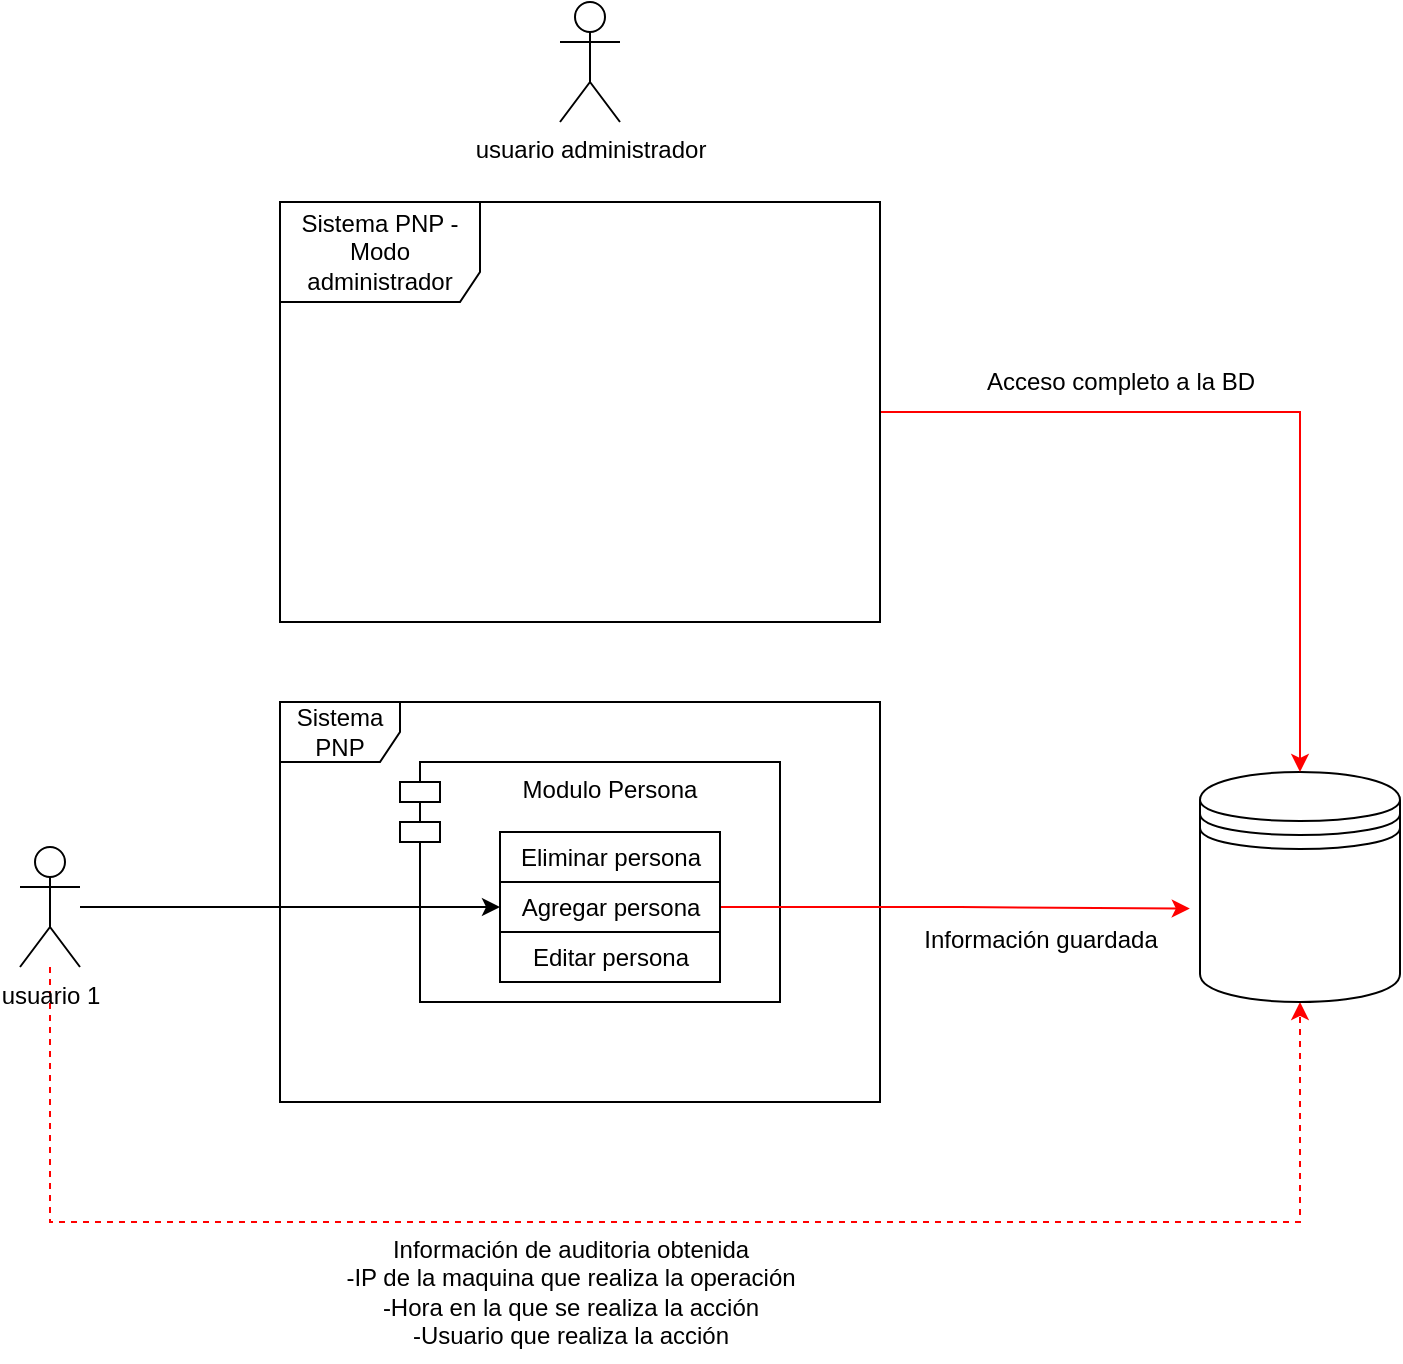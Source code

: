 <mxfile version="20.2.7" type="github">
  <diagram id="EAYxhkrQJFX91t_uuog1" name="Página-1">
    <mxGraphModel dx="972" dy="528" grid="1" gridSize="10" guides="1" tooltips="1" connect="1" arrows="1" fold="1" page="1" pageScale="1" pageWidth="827" pageHeight="1169" math="0" shadow="0">
      <root>
        <mxCell id="0" />
        <mxCell id="1" parent="0" />
        <mxCell id="d8i9DRvW9apqNc8FjlM4-7" value="Sistema PNP" style="shape=umlFrame;whiteSpace=wrap;html=1;swimlaneFillColor=default;" vertex="1" parent="1">
          <mxGeometry x="200" y="360" width="300" height="200" as="geometry" />
        </mxCell>
        <mxCell id="d8i9DRvW9apqNc8FjlM4-22" style="edgeStyle=orthogonalEdgeStyle;rounded=0;orthogonalLoop=1;jettySize=auto;html=1;strokeColor=#FF0000;dashed=1;" edge="1" parent="1" source="d8i9DRvW9apqNc8FjlM4-1" target="d8i9DRvW9apqNc8FjlM4-19">
          <mxGeometry relative="1" as="geometry">
            <Array as="points">
              <mxPoint x="85" y="620" />
              <mxPoint x="710" y="620" />
            </Array>
          </mxGeometry>
        </mxCell>
        <mxCell id="d8i9DRvW9apqNc8FjlM4-1" value="usuario 1" style="shape=umlActor;verticalLabelPosition=bottom;verticalAlign=top;html=1;outlineConnect=0;" vertex="1" parent="1">
          <mxGeometry x="70" y="432.5" width="30" height="60" as="geometry" />
        </mxCell>
        <mxCell id="d8i9DRvW9apqNc8FjlM4-4" value="usuario administrador" style="shape=umlActor;verticalLabelPosition=bottom;verticalAlign=top;html=1;outlineConnect=0;" vertex="1" parent="1">
          <mxGeometry x="340" y="10" width="30" height="60" as="geometry" />
        </mxCell>
        <mxCell id="d8i9DRvW9apqNc8FjlM4-8" value="Modulo Persona" style="shape=module;align=left;spacingLeft=20;align=center;verticalAlign=top;" vertex="1" parent="1">
          <mxGeometry x="260" y="390" width="190" height="120" as="geometry" />
        </mxCell>
        <mxCell id="d8i9DRvW9apqNc8FjlM4-13" value="Eliminar persona" style="html=1;" vertex="1" parent="1">
          <mxGeometry x="310" y="425" width="110" height="25" as="geometry" />
        </mxCell>
        <mxCell id="d8i9DRvW9apqNc8FjlM4-20" style="edgeStyle=orthogonalEdgeStyle;rounded=0;orthogonalLoop=1;jettySize=auto;html=1;entryX=-0.051;entryY=0.594;entryDx=0;entryDy=0;entryPerimeter=0;strokeColor=#FF0000;" edge="1" parent="1" source="d8i9DRvW9apqNc8FjlM4-14" target="d8i9DRvW9apqNc8FjlM4-19">
          <mxGeometry relative="1" as="geometry" />
        </mxCell>
        <mxCell id="d8i9DRvW9apqNc8FjlM4-14" value="Agregar persona" style="html=1;" vertex="1" parent="1">
          <mxGeometry x="310" y="450" width="110" height="25" as="geometry" />
        </mxCell>
        <mxCell id="d8i9DRvW9apqNc8FjlM4-15" value="Editar persona" style="html=1;" vertex="1" parent="1">
          <mxGeometry x="310" y="475" width="110" height="25" as="geometry" />
        </mxCell>
        <mxCell id="d8i9DRvW9apqNc8FjlM4-18" value="" style="edgeStyle=orthogonalEdgeStyle;rounded=0;orthogonalLoop=1;jettySize=auto;html=1;entryX=0;entryY=0.5;entryDx=0;entryDy=0;" edge="1" parent="1" source="d8i9DRvW9apqNc8FjlM4-1" target="d8i9DRvW9apqNc8FjlM4-14">
          <mxGeometry relative="1" as="geometry" />
        </mxCell>
        <mxCell id="d8i9DRvW9apqNc8FjlM4-19" value="" style="shape=datastore;whiteSpace=wrap;html=1;" vertex="1" parent="1">
          <mxGeometry x="660" y="395" width="100" height="115" as="geometry" />
        </mxCell>
        <mxCell id="d8i9DRvW9apqNc8FjlM4-21" value="Información guardada" style="text;html=1;resizable=0;autosize=1;align=center;verticalAlign=middle;points=[];fillColor=none;strokeColor=none;rounded=0;" vertex="1" parent="1">
          <mxGeometry x="510" y="463.5" width="140" height="30" as="geometry" />
        </mxCell>
        <mxCell id="d8i9DRvW9apqNc8FjlM4-23" value="Información de auditoria obtenida&lt;br&gt;-IP de la maquina que realiza la operación&lt;br&gt;-Hora en la que se realiza la acción&lt;br&gt;-Usuario que realiza la acción" style="text;html=1;resizable=0;autosize=1;align=center;verticalAlign=middle;points=[];fillColor=none;strokeColor=none;rounded=0;" vertex="1" parent="1">
          <mxGeometry x="220" y="620" width="250" height="70" as="geometry" />
        </mxCell>
        <mxCell id="d8i9DRvW9apqNc8FjlM4-25" style="edgeStyle=orthogonalEdgeStyle;rounded=0;orthogonalLoop=1;jettySize=auto;html=1;entryX=0.5;entryY=0;entryDx=0;entryDy=0;strokeColor=#FF0000;" edge="1" parent="1" source="d8i9DRvW9apqNc8FjlM4-24" target="d8i9DRvW9apqNc8FjlM4-19">
          <mxGeometry relative="1" as="geometry" />
        </mxCell>
        <mxCell id="d8i9DRvW9apqNc8FjlM4-24" value="Sistema PNP - Modo administrador" style="shape=umlFrame;whiteSpace=wrap;html=1;swimlaneFillColor=default;width=100;height=50;" vertex="1" parent="1">
          <mxGeometry x="200" y="110" width="300" height="210" as="geometry" />
        </mxCell>
        <mxCell id="d8i9DRvW9apqNc8FjlM4-26" value="Acceso completo a la BD" style="text;html=1;resizable=0;autosize=1;align=center;verticalAlign=middle;points=[];fillColor=none;strokeColor=none;rounded=0;" vertex="1" parent="1">
          <mxGeometry x="540" y="185" width="160" height="30" as="geometry" />
        </mxCell>
      </root>
    </mxGraphModel>
  </diagram>
</mxfile>
